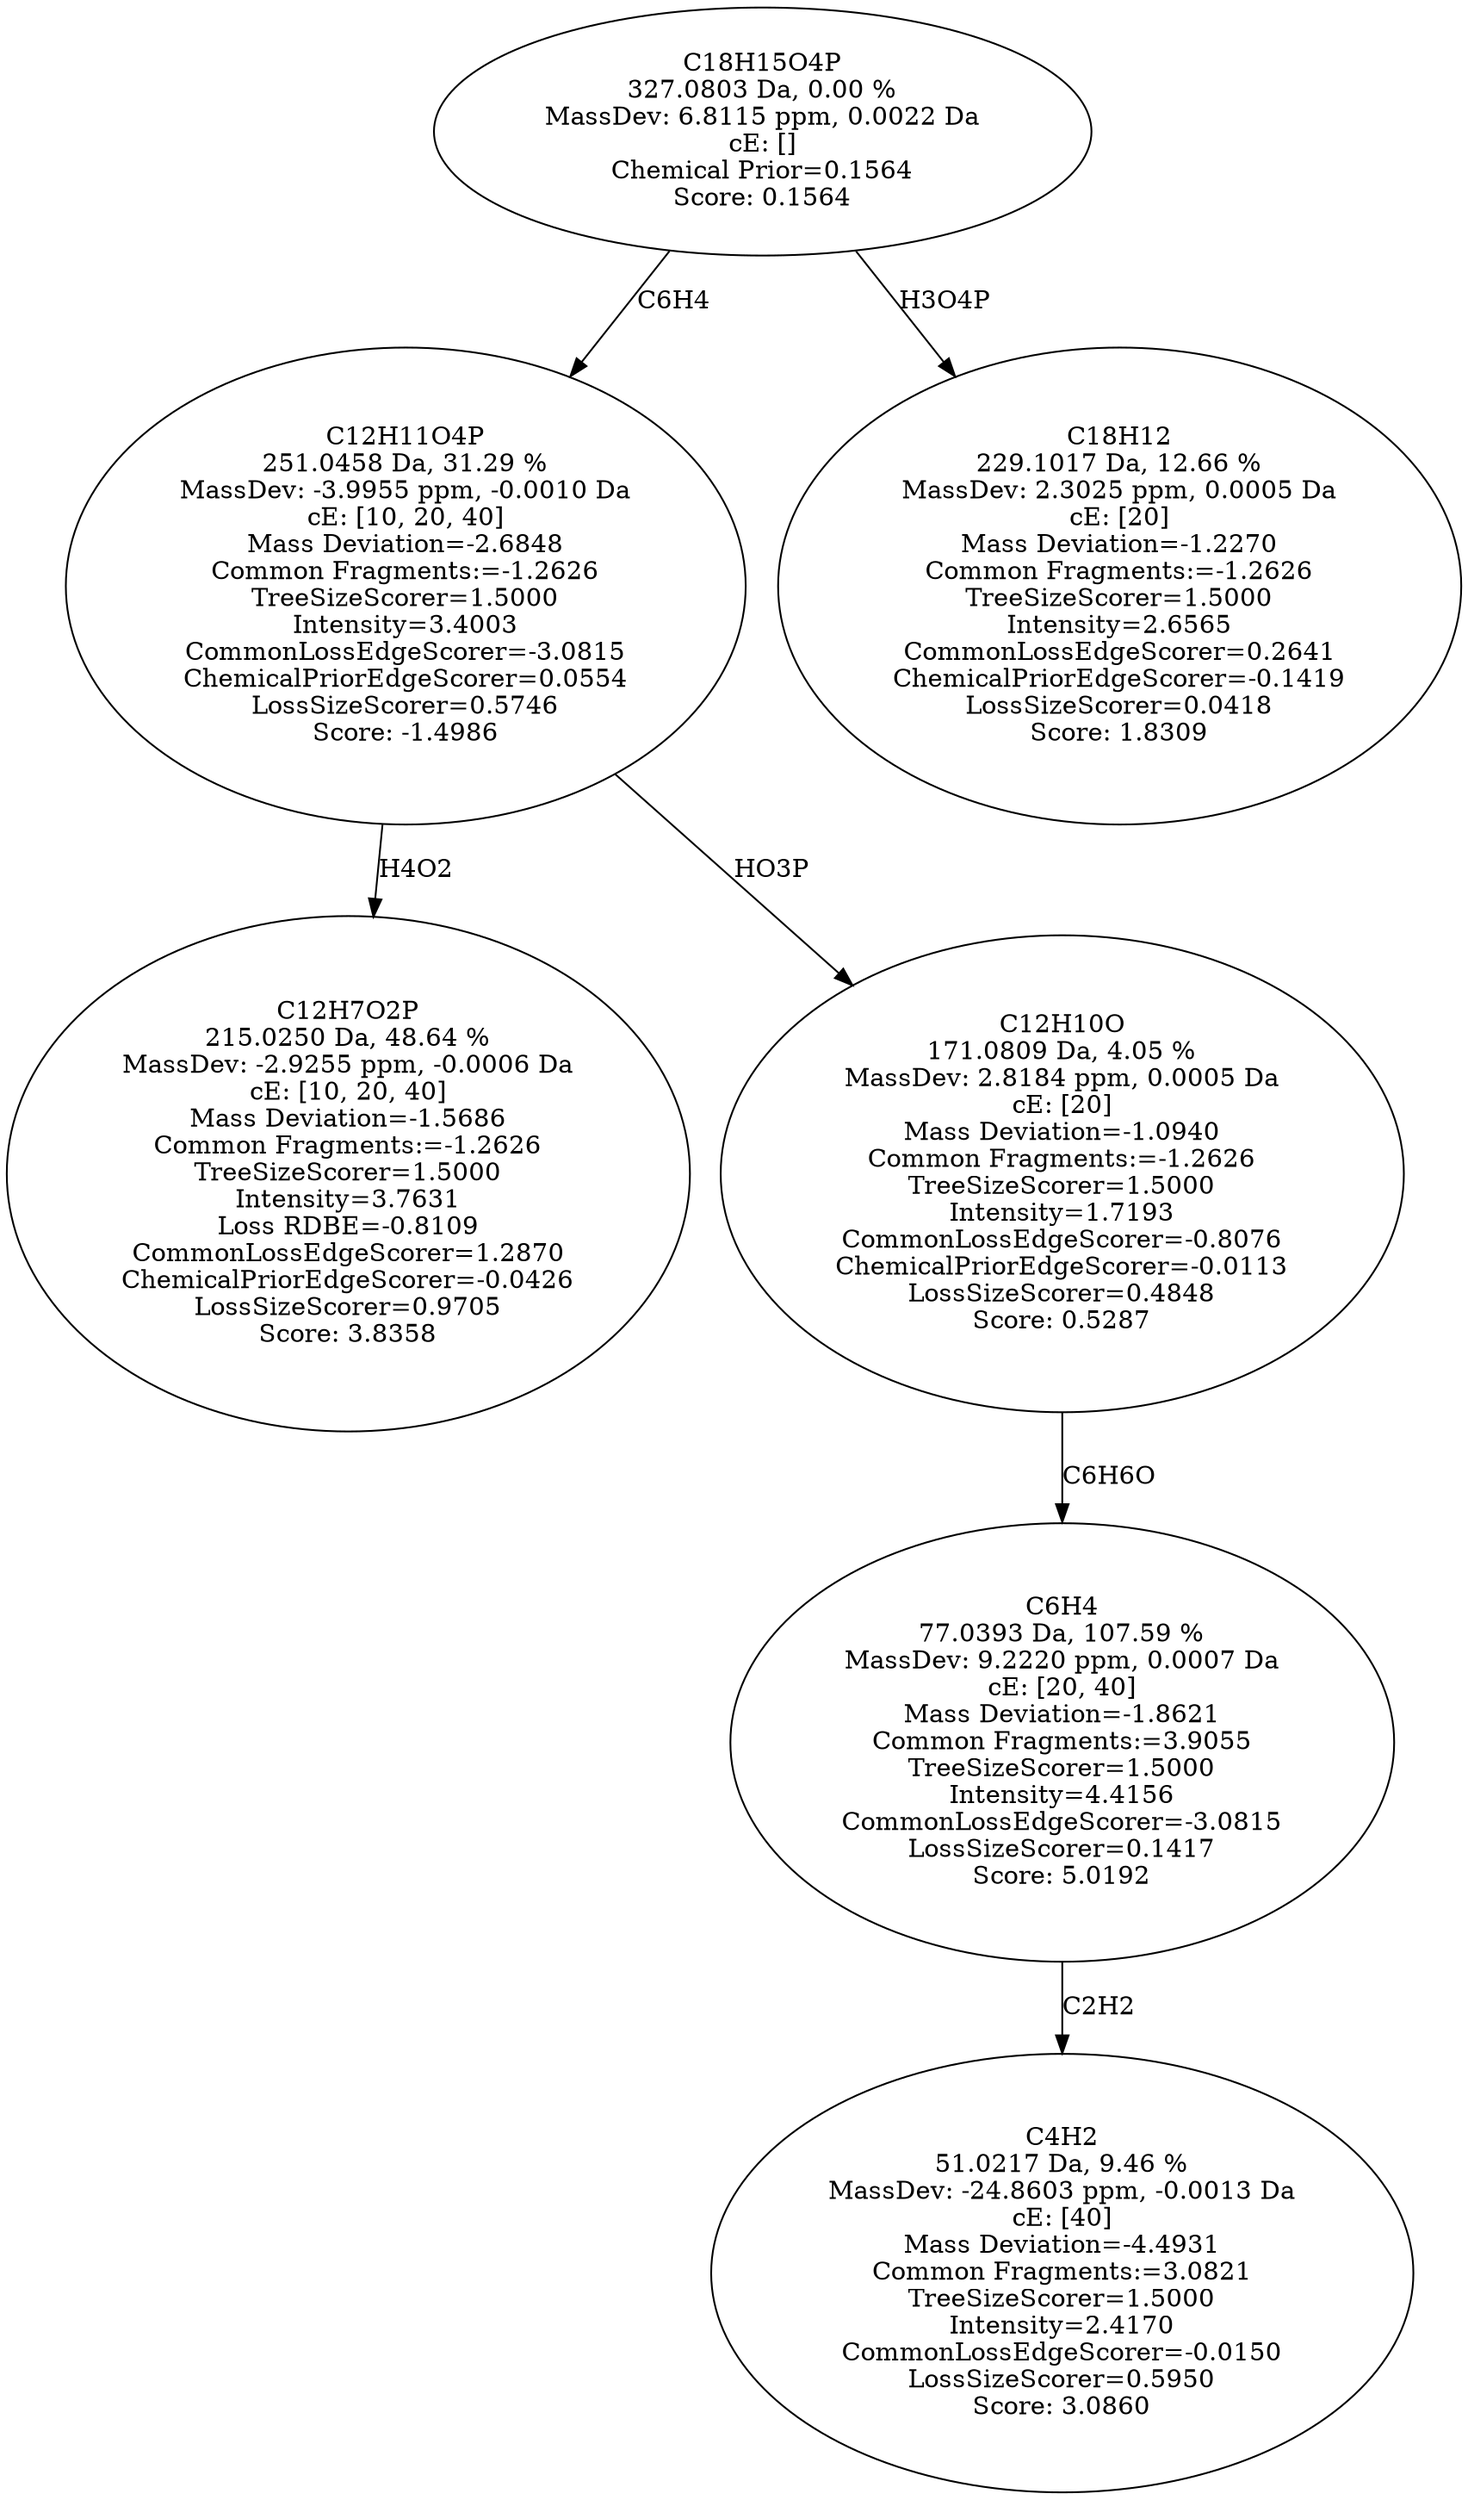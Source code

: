 strict digraph {
v1 [label="C12H7O2P\n215.0250 Da, 48.64 %\nMassDev: -2.9255 ppm, -0.0006 Da\ncE: [10, 20, 40]\nMass Deviation=-1.5686\nCommon Fragments:=-1.2626\nTreeSizeScorer=1.5000\nIntensity=3.7631\nLoss RDBE=-0.8109\nCommonLossEdgeScorer=1.2870\nChemicalPriorEdgeScorer=-0.0426\nLossSizeScorer=0.9705\nScore: 3.8358"];
v2 [label="C4H2\n51.0217 Da, 9.46 %\nMassDev: -24.8603 ppm, -0.0013 Da\ncE: [40]\nMass Deviation=-4.4931\nCommon Fragments:=3.0821\nTreeSizeScorer=1.5000\nIntensity=2.4170\nCommonLossEdgeScorer=-0.0150\nLossSizeScorer=0.5950\nScore: 3.0860"];
v3 [label="C6H4\n77.0393 Da, 107.59 %\nMassDev: 9.2220 ppm, 0.0007 Da\ncE: [20, 40]\nMass Deviation=-1.8621\nCommon Fragments:=3.9055\nTreeSizeScorer=1.5000\nIntensity=4.4156\nCommonLossEdgeScorer=-3.0815\nLossSizeScorer=0.1417\nScore: 5.0192"];
v4 [label="C12H10O\n171.0809 Da, 4.05 %\nMassDev: 2.8184 ppm, 0.0005 Da\ncE: [20]\nMass Deviation=-1.0940\nCommon Fragments:=-1.2626\nTreeSizeScorer=1.5000\nIntensity=1.7193\nCommonLossEdgeScorer=-0.8076\nChemicalPriorEdgeScorer=-0.0113\nLossSizeScorer=0.4848\nScore: 0.5287"];
v5 [label="C12H11O4P\n251.0458 Da, 31.29 %\nMassDev: -3.9955 ppm, -0.0010 Da\ncE: [10, 20, 40]\nMass Deviation=-2.6848\nCommon Fragments:=-1.2626\nTreeSizeScorer=1.5000\nIntensity=3.4003\nCommonLossEdgeScorer=-3.0815\nChemicalPriorEdgeScorer=0.0554\nLossSizeScorer=0.5746\nScore: -1.4986"];
v6 [label="C18H12\n229.1017 Da, 12.66 %\nMassDev: 2.3025 ppm, 0.0005 Da\ncE: [20]\nMass Deviation=-1.2270\nCommon Fragments:=-1.2626\nTreeSizeScorer=1.5000\nIntensity=2.6565\nCommonLossEdgeScorer=0.2641\nChemicalPriorEdgeScorer=-0.1419\nLossSizeScorer=0.0418\nScore: 1.8309"];
v7 [label="C18H15O4P\n327.0803 Da, 0.00 %\nMassDev: 6.8115 ppm, 0.0022 Da\ncE: []\nChemical Prior=0.1564\nScore: 0.1564"];
v5 -> v1 [label="H4O2"];
v3 -> v2 [label="C2H2"];
v4 -> v3 [label="C6H6O"];
v5 -> v4 [label="HO3P"];
v7 -> v5 [label="C6H4"];
v7 -> v6 [label="H3O4P"];
}